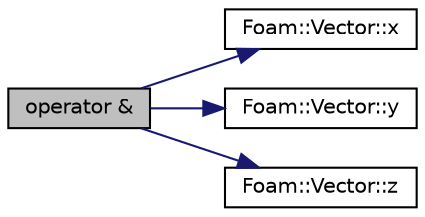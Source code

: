 digraph "operator &amp;"
{
  bgcolor="transparent";
  edge [fontname="Helvetica",fontsize="10",labelfontname="Helvetica",labelfontsize="10"];
  node [fontname="Helvetica",fontsize="10",shape=record];
  rankdir="LR";
  Node142412 [label="operator &",height=0.2,width=0.4,color="black", fillcolor="grey75", style="filled", fontcolor="black"];
  Node142412 -> Node142413 [color="midnightblue",fontsize="10",style="solid",fontname="Helvetica"];
  Node142413 [label="Foam::Vector::x",height=0.2,width=0.4,color="black",URL="$a29749.html#a63327976e5a8359700064a02ae22548e"];
  Node142412 -> Node142414 [color="midnightblue",fontsize="10",style="solid",fontname="Helvetica"];
  Node142414 [label="Foam::Vector::y",height=0.2,width=0.4,color="black",URL="$a29749.html#a1ee865f676fbac703a49c6654dd3ad74"];
  Node142412 -> Node142415 [color="midnightblue",fontsize="10",style="solid",fontname="Helvetica"];
  Node142415 [label="Foam::Vector::z",height=0.2,width=0.4,color="black",URL="$a29749.html#a1c8320b15610de211ec70ef966581423"];
}
